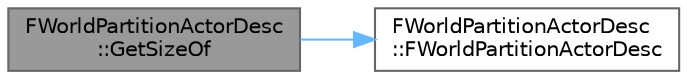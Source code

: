 digraph "FWorldPartitionActorDesc::GetSizeOf"
{
 // INTERACTIVE_SVG=YES
 // LATEX_PDF_SIZE
  bgcolor="transparent";
  edge [fontname=Helvetica,fontsize=10,labelfontname=Helvetica,labelfontsize=10];
  node [fontname=Helvetica,fontsize=10,shape=box,height=0.2,width=0.4];
  rankdir="LR";
  Node1 [id="Node000001",label="FWorldPartitionActorDesc\l::GetSizeOf",height=0.2,width=0.4,color="gray40", fillcolor="grey60", style="filled", fontcolor="black",tooltip=" "];
  Node1 -> Node2 [id="edge1_Node000001_Node000002",color="steelblue1",style="solid",tooltip=" "];
  Node2 [id="Node000002",label="FWorldPartitionActorDesc\l::FWorldPartitionActorDesc",height=0.2,width=0.4,color="grey40", fillcolor="white", style="filled",URL="$da/d0e/classFWorldPartitionActorDesc.html#a8a8e673f6b65f8504d26cfea79ac6830",tooltip=" "];
}
